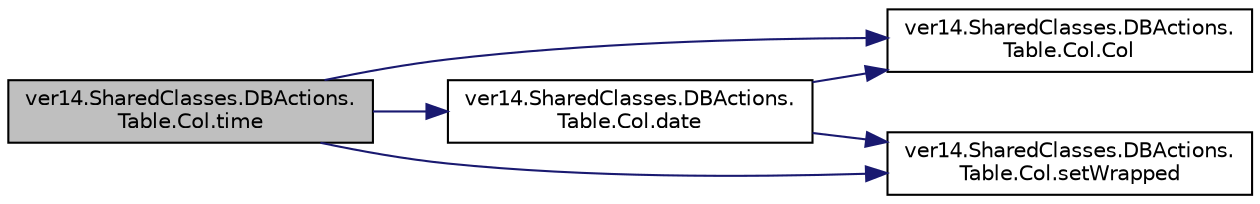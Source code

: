 digraph "ver14.SharedClasses.DBActions.Table.Col.time"
{
 // LATEX_PDF_SIZE
  edge [fontname="Helvetica",fontsize="10",labelfontname="Helvetica",labelfontsize="10"];
  node [fontname="Helvetica",fontsize="10",shape=record];
  rankdir="LR";
  Node1 [label="ver14.SharedClasses.DBActions.\lTable.Col.time",height=0.2,width=0.4,color="black", fillcolor="grey75", style="filled", fontcolor="black",tooltip=" "];
  Node1 -> Node2 [color="midnightblue",fontsize="10",style="solid"];
  Node2 [label="ver14.SharedClasses.DBActions.\lTable.Col.Col",height=0.2,width=0.4,color="black", fillcolor="white", style="filled",URL="$classver14_1_1_shared_classes_1_1_d_b_actions_1_1_table_1_1_col.html#abb86eede2e4bbe8bfa6b6f186deb2699",tooltip=" "];
  Node1 -> Node3 [color="midnightblue",fontsize="10",style="solid"];
  Node3 [label="ver14.SharedClasses.DBActions.\lTable.Col.date",height=0.2,width=0.4,color="black", fillcolor="white", style="filled",URL="$classver14_1_1_shared_classes_1_1_d_b_actions_1_1_table_1_1_col.html#acb3f3e97b895ae83d72a4f46715ed346",tooltip=" "];
  Node3 -> Node2 [color="midnightblue",fontsize="10",style="solid"];
  Node3 -> Node4 [color="midnightblue",fontsize="10",style="solid"];
  Node4 [label="ver14.SharedClasses.DBActions.\lTable.Col.setWrapped",height=0.2,width=0.4,color="black", fillcolor="white", style="filled",URL="$classver14_1_1_shared_classes_1_1_d_b_actions_1_1_table_1_1_col.html#ae85827d6a4724a9e4331964c836d27e7",tooltip=" "];
  Node1 -> Node4 [color="midnightblue",fontsize="10",style="solid"];
}
